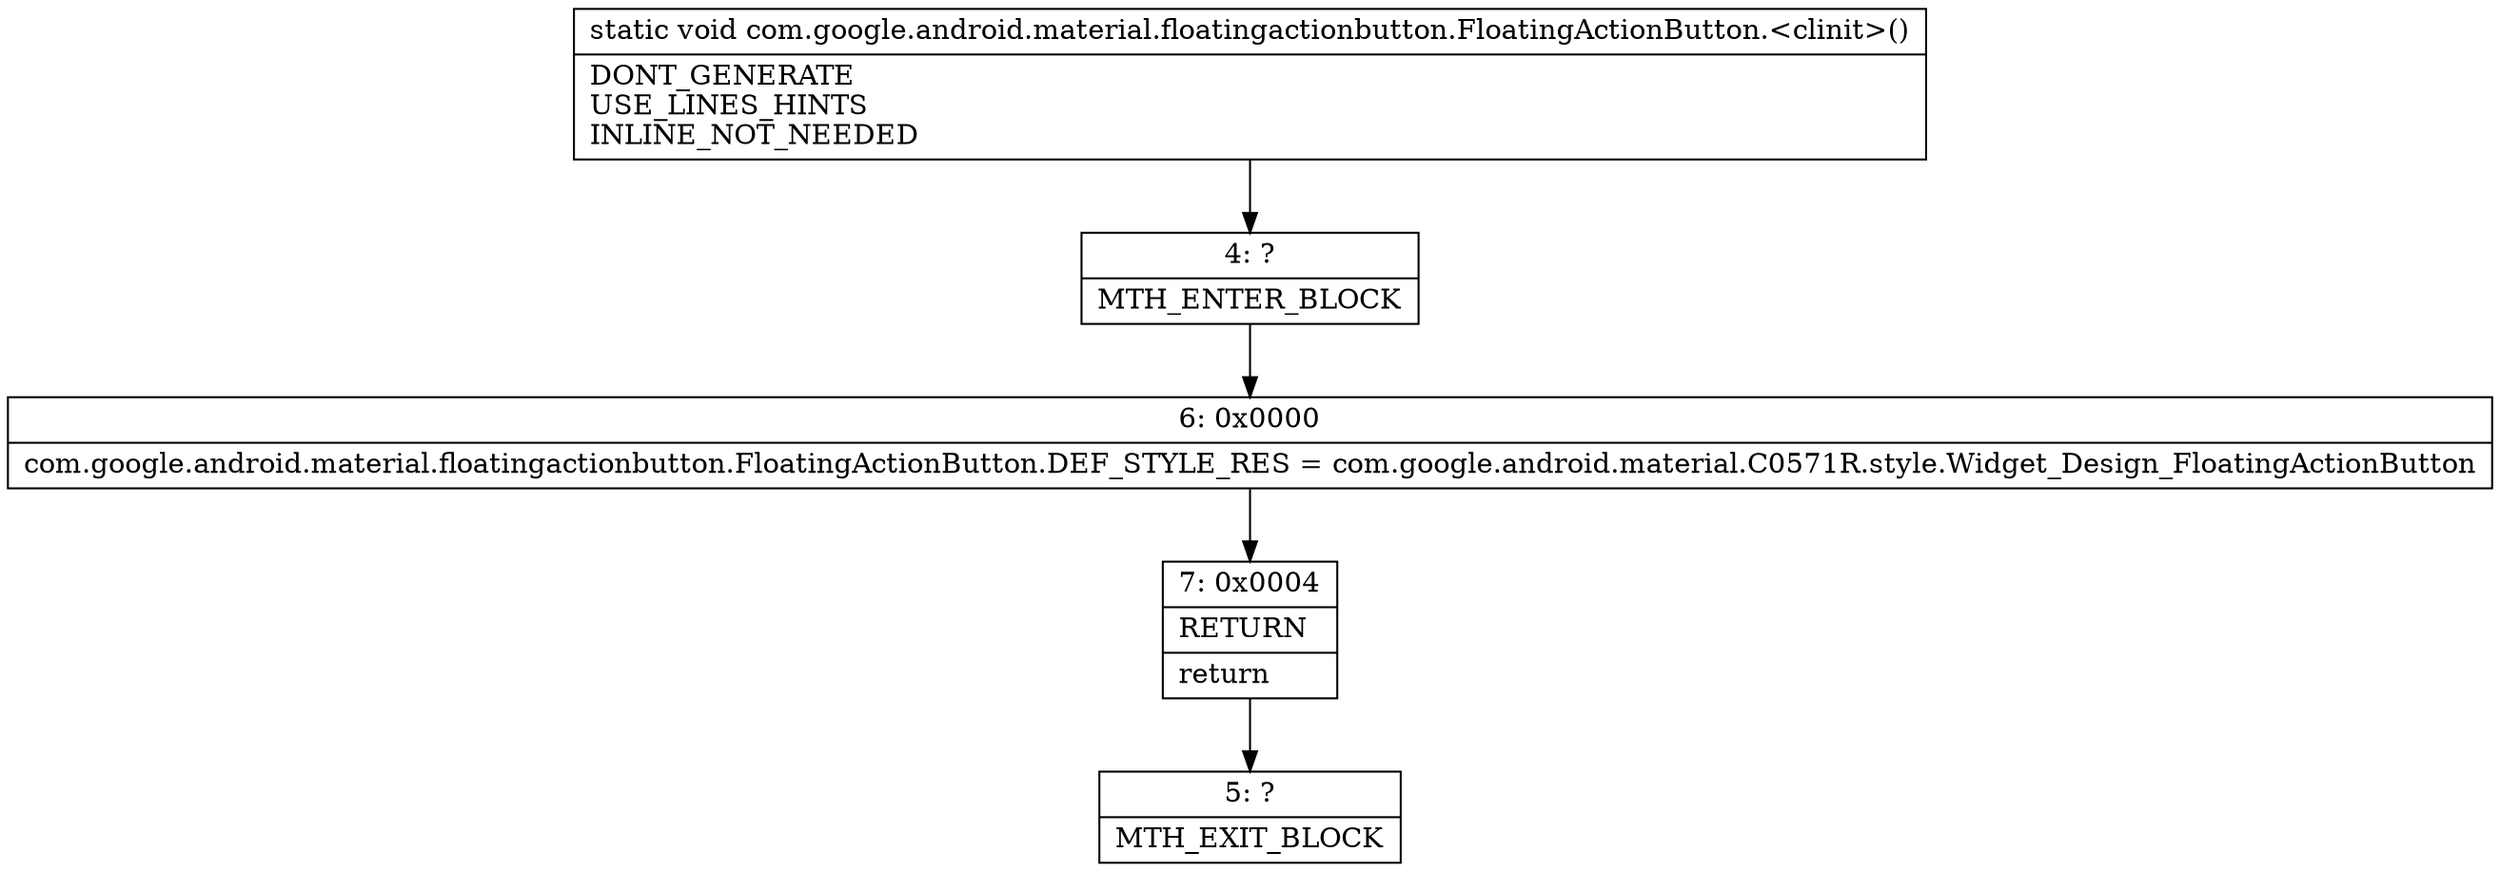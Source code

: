 digraph "CFG forcom.google.android.material.floatingactionbutton.FloatingActionButton.\<clinit\>()V" {
Node_4 [shape=record,label="{4\:\ ?|MTH_ENTER_BLOCK\l}"];
Node_6 [shape=record,label="{6\:\ 0x0000|com.google.android.material.floatingactionbutton.FloatingActionButton.DEF_STYLE_RES = com.google.android.material.C0571R.style.Widget_Design_FloatingActionButton\l}"];
Node_7 [shape=record,label="{7\:\ 0x0004|RETURN\l|return\l}"];
Node_5 [shape=record,label="{5\:\ ?|MTH_EXIT_BLOCK\l}"];
MethodNode[shape=record,label="{static void com.google.android.material.floatingactionbutton.FloatingActionButton.\<clinit\>()  | DONT_GENERATE\lUSE_LINES_HINTS\lINLINE_NOT_NEEDED\l}"];
MethodNode -> Node_4;Node_4 -> Node_6;
Node_6 -> Node_7;
Node_7 -> Node_5;
}

